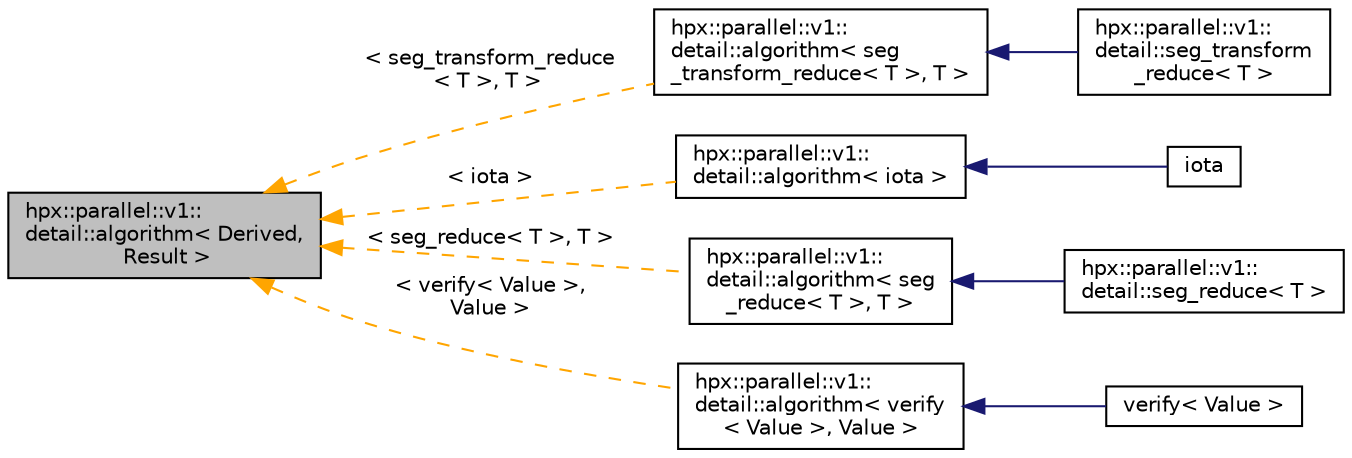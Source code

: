 digraph "hpx::parallel::v1::detail::algorithm&lt; Derived, Result &gt;"
{
  edge [fontname="Helvetica",fontsize="10",labelfontname="Helvetica",labelfontsize="10"];
  node [fontname="Helvetica",fontsize="10",shape=record];
  rankdir="LR";
  Node0 [label="hpx::parallel::v1::\ldetail::algorithm\< Derived,\l Result \>",height=0.2,width=0.4,color="black", fillcolor="grey75", style="filled", fontcolor="black"];
  Node0 -> Node1 [dir="back",color="orange",fontsize="10",style="dashed",label=" \< seg_transform_reduce\l\< T \>, T \>" ,fontname="Helvetica"];
  Node1 [label="hpx::parallel::v1::\ldetail::algorithm\< seg\l_transform_reduce\< T \>, T \>",height=0.2,width=0.4,color="black", fillcolor="white", style="filled",URL="$d4/db9/structhpx_1_1parallel_1_1v1_1_1detail_1_1algorithm.html"];
  Node1 -> Node2 [dir="back",color="midnightblue",fontsize="10",style="solid",fontname="Helvetica"];
  Node2 [label="hpx::parallel::v1::\ldetail::seg_transform\l_reduce\< T \>",height=0.2,width=0.4,color="black", fillcolor="white", style="filled",URL="$d0/df2/structhpx_1_1parallel_1_1v1_1_1detail_1_1seg__transform__reduce.html"];
  Node0 -> Node3 [dir="back",color="orange",fontsize="10",style="dashed",label=" \< iota \>" ,fontname="Helvetica"];
  Node3 [label="hpx::parallel::v1::\ldetail::algorithm\< iota \>",height=0.2,width=0.4,color="black", fillcolor="white", style="filled",URL="$d4/db9/structhpx_1_1parallel_1_1v1_1_1detail_1_1algorithm.html"];
  Node3 -> Node4 [dir="back",color="midnightblue",fontsize="10",style="solid",fontname="Helvetica"];
  Node4 [label="iota",height=0.2,width=0.4,color="black", fillcolor="white", style="filled",URL="$d9/da4/structiota.html"];
  Node0 -> Node5 [dir="back",color="orange",fontsize="10",style="dashed",label=" \< seg_reduce\< T \>, T \>" ,fontname="Helvetica"];
  Node5 [label="hpx::parallel::v1::\ldetail::algorithm\< seg\l_reduce\< T \>, T \>",height=0.2,width=0.4,color="black", fillcolor="white", style="filled",URL="$d4/db9/structhpx_1_1parallel_1_1v1_1_1detail_1_1algorithm.html"];
  Node5 -> Node6 [dir="back",color="midnightblue",fontsize="10",style="solid",fontname="Helvetica"];
  Node6 [label="hpx::parallel::v1::\ldetail::seg_reduce\< T \>",height=0.2,width=0.4,color="black", fillcolor="white", style="filled",URL="$d1/d67/structhpx_1_1parallel_1_1v1_1_1detail_1_1seg__reduce.html"];
  Node0 -> Node7 [dir="back",color="orange",fontsize="10",style="dashed",label=" \< verify\< Value \>,\l Value \>" ,fontname="Helvetica"];
  Node7 [label="hpx::parallel::v1::\ldetail::algorithm\< verify\l\< Value \>, Value \>",height=0.2,width=0.4,color="black", fillcolor="white", style="filled",URL="$d4/db9/structhpx_1_1parallel_1_1v1_1_1detail_1_1algorithm.html"];
  Node7 -> Node8 [dir="back",color="midnightblue",fontsize="10",style="solid",fontname="Helvetica"];
  Node8 [label="verify\< Value \>",height=0.2,width=0.4,color="black", fillcolor="white", style="filled",URL="$db/d9c/structverify.html"];
}

